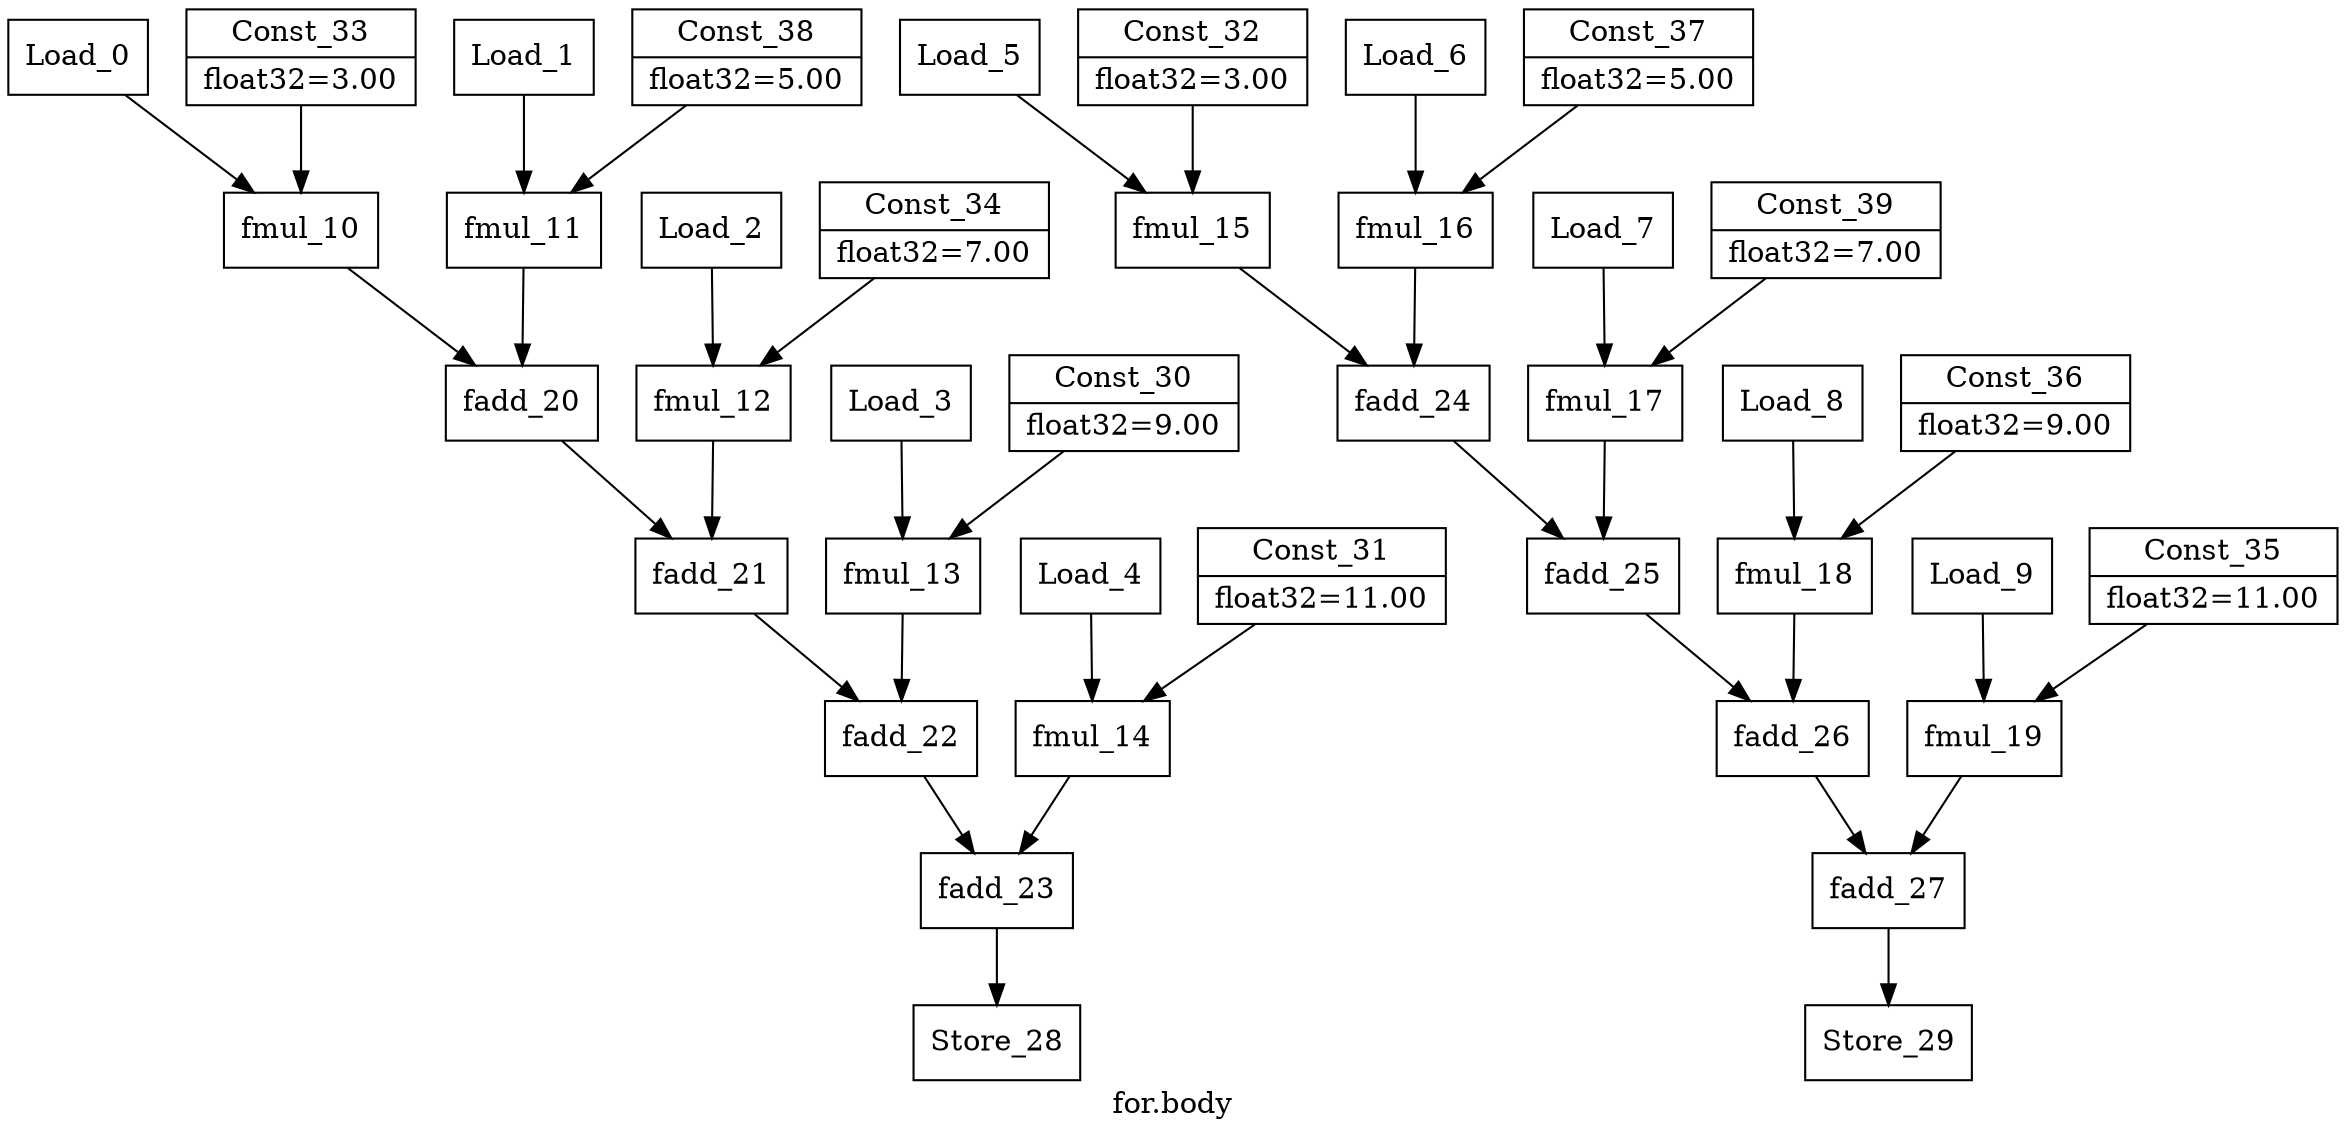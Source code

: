 digraph "for.body" {
	label="for.body";
	//Graph Properties

	Load_0 [shape=record,opcode=input,label="{Load_0}"];
	Load_0 -> fmul_10[operand=any2input];
	Load_1 [shape=record,opcode=input,label="{Load_1}"];
	Load_1 -> fmul_11[operand=any2input];
	Load_2 [shape=record,opcode=input,label="{Load_2}"];
	Load_2 -> fmul_12[operand=any2input];
	Load_3 [shape=record,opcode=input,label="{Load_3}"];
	Load_3 -> fmul_13[operand=any2input];
	Load_4 [shape=record,opcode=input,label="{Load_4}"];
	Load_4 -> fmul_14[operand=any2input];
	Load_5 [shape=record,opcode=input,label="{Load_5}"];
	Load_5 -> fmul_15[operand=any2input];
	Load_6 [shape=record,opcode=input,label="{Load_6}"];
	Load_6 -> fmul_16[operand=any2input];
	Load_7 [shape=record,opcode=input,label="{Load_7}"];
	Load_7 -> fmul_17[operand=any2input];
	Load_8 [shape=record,opcode=input,label="{Load_8}"];
	Load_8 -> fmul_18[operand=any2input];
	Load_9 [shape=record,opcode=input,label="{Load_9}"];
	Load_9 -> fmul_19[operand=any2input];
	fmul_10 [shape=record,type=op,opcode=fmul,label="{fmul_10}"];
	fmul_10 -> fadd_20[operand=any2input];
	fmul_11 [shape=record,type=op,opcode=fmul,label="{fmul_11}"];
	fmul_11 -> fadd_20[operand=any2input];
	fmul_12 [shape=record,type=op,opcode=fmul,label="{fmul_12}"];
	fmul_12 -> fadd_21[operand=any2input];
	fmul_13 [shape=record,type=op,opcode=fmul,label="{fmul_13}"];
	fmul_13 -> fadd_22[operand=any2input];
	fmul_14 [shape=record,type=op,opcode=fmul,label="{fmul_14}"];
	fmul_14 -> fadd_23[operand=any2input];
	fmul_15 [shape=record,type=op,opcode=fmul,label="{fmul_15}"];
	fmul_15 -> fadd_24[operand=any2input];
	fmul_16 [shape=record,type=op,opcode=fmul,label="{fmul_16}"];
	fmul_16 -> fadd_24[operand=any2input];
	fmul_17 [shape=record,type=op,opcode=fmul,label="{fmul_17}"];
	fmul_17 -> fadd_25[operand=any2input];
	fmul_18 [shape=record,type=op,opcode=fmul,label="{fmul_18}"];
	fmul_18 -> fadd_26[operand=any2input];
	fmul_19 [shape=record,type=op,opcode=fmul,label="{fmul_19}"];
	fmul_19 -> fadd_27[operand=any2input];
	fadd_20 [shape=record,type=op,opcode=fadd,label="{fadd_20}"];
	fadd_20 -> fadd_21[operand=any2input];
	fadd_21 [shape=record,type=op,opcode=fadd,label="{fadd_21}"];
	fadd_21 -> fadd_22[operand=any2input];
	fadd_22 [shape=record,type=op,opcode=fadd,label="{fadd_22}"];
	fadd_22 -> fadd_23[operand=any2input];
	fadd_23 [shape=record,type=op,opcode=fadd,label="{fadd_23}"];
	fadd_23 -> Store_28[operand=any2input];
	fadd_24 [shape=record,type=op,opcode=fadd,label="{fadd_24}"];
	fadd_24 -> fadd_25[operand=any2input];
	fadd_25 [shape=record,type=op,opcode=fadd,label="{fadd_25}"];
	fadd_25 -> fadd_26[operand=any2input];
	fadd_26 [shape=record,type=op,opcode=fadd,label="{fadd_26}"];
	fadd_26 -> fadd_27[operand=any2input];
	fadd_27 [shape=record,type=op,opcode=fadd,label="{fadd_27}"];
	fadd_27 -> Store_29[operand=any2input];
	Store_28 [shape=record,opcode=output,label="{Store_28}"];
	Store_29 [shape=record,opcode=output,label="{Store_29}"];
	Const_30 [shape=record,opcode=const,constVal="1",float32=9.00,label="{Const_30|float32=9.00}"];
	Const_30 -> fmul_13[operand=any2input];
	Const_31 [shape=record,opcode=const,constVal="1",float32=11.00,label="{Const_31|float32=11.00}"];
	Const_31 -> fmul_14[operand=any2input];
	Const_32 [shape=record,opcode=const,constVal="1",float32=3.00,label="{Const_32|float32=3.00}"];
	Const_32 -> fmul_15[operand=any2input];
	Const_33 [shape=record,opcode=const,constVal="1",float32=3.00,label="{Const_33|float32=3.00}"];
	Const_33 -> fmul_10[operand=any2input];
	Const_34 [shape=record,opcode=const,constVal="1",float32=7.00,label="{Const_34|float32=7.00}"];
	Const_34 -> fmul_12[operand=any2input];
	Const_35 [shape=record,opcode=const,constVal="1",float32=11.00,label="{Const_35|float32=11.00}"];
	Const_35 -> fmul_19[operand=any2input];
	Const_36 [shape=record,opcode=const,constVal="1",float32=9.00,label="{Const_36|float32=9.00}"];
	Const_36 -> fmul_18[operand=any2input];
	Const_37 [shape=record,opcode=const,constVal="1",float32=5.00,label="{Const_37|float32=5.00}"];
	Const_37 -> fmul_16[operand=any2input];
	Const_38 [shape=record,opcode=const,constVal="1",float32=5.00,label="{Const_38|float32=5.00}"];
	Const_38 -> fmul_11[operand=any2input];
	Const_39 [shape=record,opcode=const,constVal="1",float32=7.00,label="{Const_39|float32=7.00}"];
	Const_39 -> fmul_17[operand=any2input];
}
